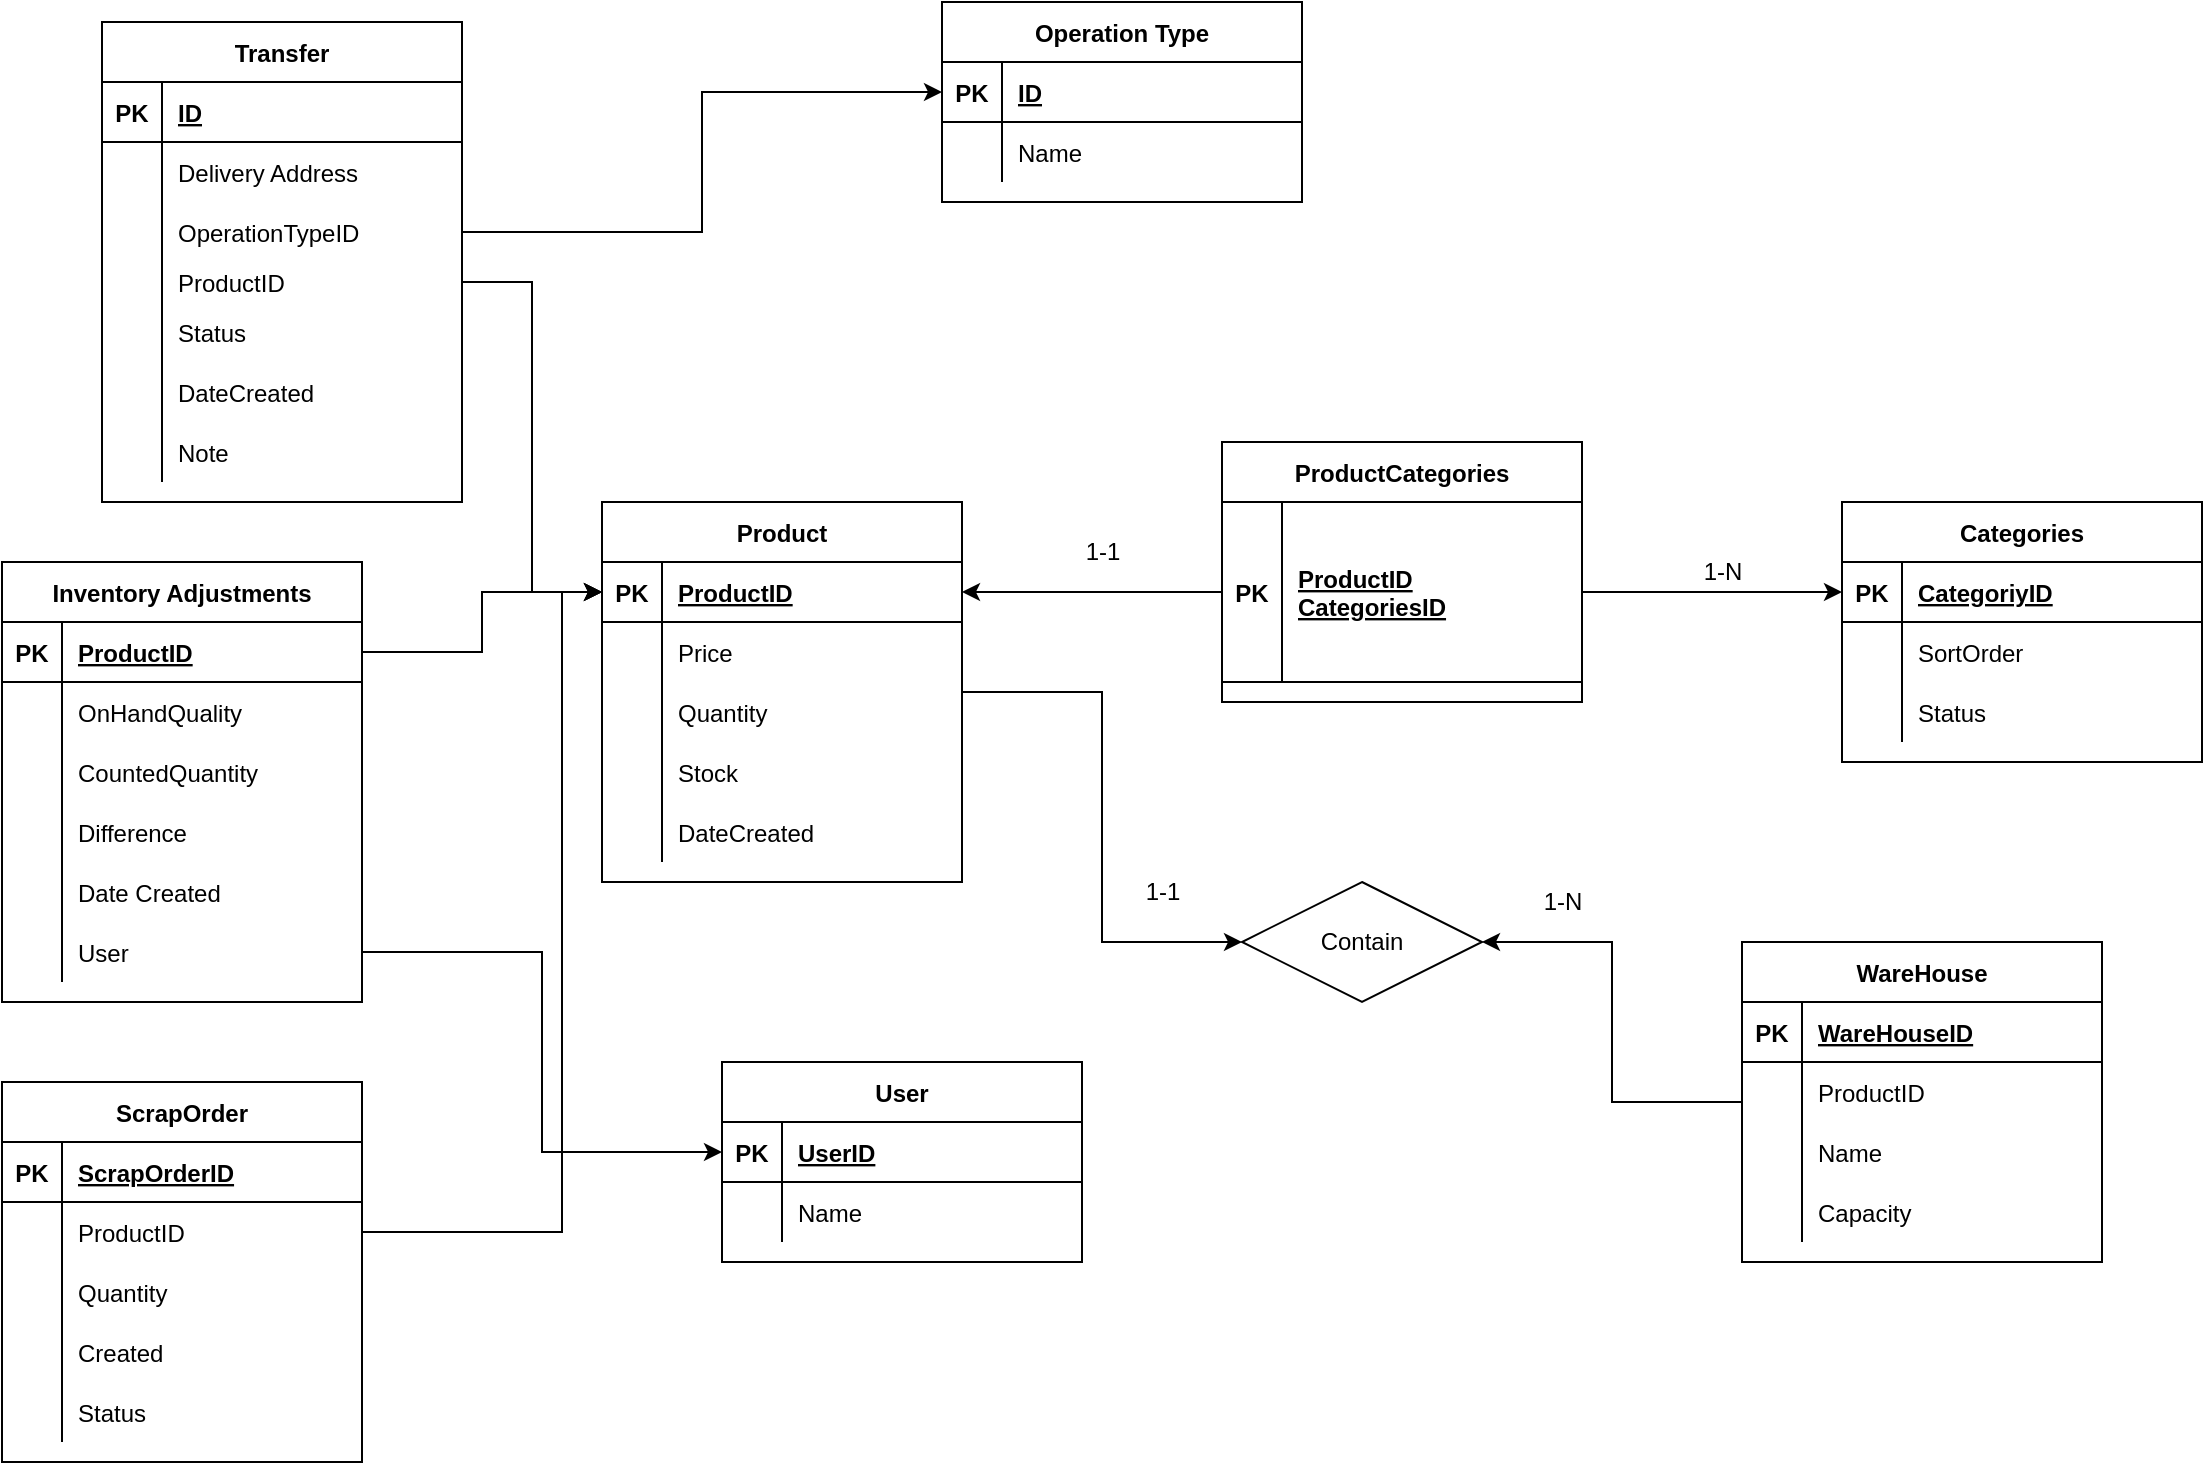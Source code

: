 <mxfile version="19.0.3" type="device"><diagram id="zwz9bFQvqmn-wnGpYsgc" name="Page-1"><mxGraphModel dx="1221" dy="754" grid="1" gridSize="10" guides="1" tooltips="1" connect="1" arrows="1" fold="1" page="1" pageScale="1" pageWidth="827" pageHeight="1169" math="0" shadow="0"><root><mxCell id="0"/><mxCell id="1" parent="0"/><mxCell id="fXhhA7bwaZV_pmfe_Nzg-224" style="edgeStyle=orthogonalEdgeStyle;rounded=0;orthogonalLoop=1;jettySize=auto;html=1;entryX=0;entryY=0.5;entryDx=0;entryDy=0;" parent="1" source="fXhhA7bwaZV_pmfe_Nzg-1" target="fXhhA7bwaZV_pmfe_Nzg-222" edge="1"><mxGeometry relative="1" as="geometry"/></mxCell><mxCell id="fXhhA7bwaZV_pmfe_Nzg-1" value="Product" style="shape=table;startSize=30;container=1;collapsible=1;childLayout=tableLayout;fixedRows=1;rowLines=0;fontStyle=1;align=center;resizeLast=1;" parent="1" vertex="1"><mxGeometry x="390" y="250" width="180" height="190" as="geometry"/></mxCell><mxCell id="fXhhA7bwaZV_pmfe_Nzg-2" value="" style="shape=tableRow;horizontal=0;startSize=0;swimlaneHead=0;swimlaneBody=0;fillColor=none;collapsible=0;dropTarget=0;points=[[0,0.5],[1,0.5]];portConstraint=eastwest;top=0;left=0;right=0;bottom=1;" parent="fXhhA7bwaZV_pmfe_Nzg-1" vertex="1"><mxGeometry y="30" width="180" height="30" as="geometry"/></mxCell><mxCell id="fXhhA7bwaZV_pmfe_Nzg-3" value="PK" style="shape=partialRectangle;connectable=0;fillColor=none;top=0;left=0;bottom=0;right=0;fontStyle=1;overflow=hidden;" parent="fXhhA7bwaZV_pmfe_Nzg-2" vertex="1"><mxGeometry width="30" height="30" as="geometry"><mxRectangle width="30" height="30" as="alternateBounds"/></mxGeometry></mxCell><mxCell id="fXhhA7bwaZV_pmfe_Nzg-4" value="ProductID" style="shape=partialRectangle;connectable=0;fillColor=none;top=0;left=0;bottom=0;right=0;align=left;spacingLeft=6;fontStyle=5;overflow=hidden;" parent="fXhhA7bwaZV_pmfe_Nzg-2" vertex="1"><mxGeometry x="30" width="150" height="30" as="geometry"><mxRectangle width="150" height="30" as="alternateBounds"/></mxGeometry></mxCell><mxCell id="fXhhA7bwaZV_pmfe_Nzg-5" value="" style="shape=tableRow;horizontal=0;startSize=0;swimlaneHead=0;swimlaneBody=0;fillColor=none;collapsible=0;dropTarget=0;points=[[0,0.5],[1,0.5]];portConstraint=eastwest;top=0;left=0;right=0;bottom=0;" parent="fXhhA7bwaZV_pmfe_Nzg-1" vertex="1"><mxGeometry y="60" width="180" height="30" as="geometry"/></mxCell><mxCell id="fXhhA7bwaZV_pmfe_Nzg-6" value="" style="shape=partialRectangle;connectable=0;fillColor=none;top=0;left=0;bottom=0;right=0;editable=1;overflow=hidden;" parent="fXhhA7bwaZV_pmfe_Nzg-5" vertex="1"><mxGeometry width="30" height="30" as="geometry"><mxRectangle width="30" height="30" as="alternateBounds"/></mxGeometry></mxCell><mxCell id="fXhhA7bwaZV_pmfe_Nzg-7" value="Price" style="shape=partialRectangle;connectable=0;fillColor=none;top=0;left=0;bottom=0;right=0;align=left;spacingLeft=6;overflow=hidden;" parent="fXhhA7bwaZV_pmfe_Nzg-5" vertex="1"><mxGeometry x="30" width="150" height="30" as="geometry"><mxRectangle width="150" height="30" as="alternateBounds"/></mxGeometry></mxCell><mxCell id="fXhhA7bwaZV_pmfe_Nzg-8" value="" style="shape=tableRow;horizontal=0;startSize=0;swimlaneHead=0;swimlaneBody=0;fillColor=none;collapsible=0;dropTarget=0;points=[[0,0.5],[1,0.5]];portConstraint=eastwest;top=0;left=0;right=0;bottom=0;" parent="fXhhA7bwaZV_pmfe_Nzg-1" vertex="1"><mxGeometry y="90" width="180" height="30" as="geometry"/></mxCell><mxCell id="fXhhA7bwaZV_pmfe_Nzg-9" value="" style="shape=partialRectangle;connectable=0;fillColor=none;top=0;left=0;bottom=0;right=0;editable=1;overflow=hidden;" parent="fXhhA7bwaZV_pmfe_Nzg-8" vertex="1"><mxGeometry width="30" height="30" as="geometry"><mxRectangle width="30" height="30" as="alternateBounds"/></mxGeometry></mxCell><mxCell id="fXhhA7bwaZV_pmfe_Nzg-10" value="Quantity" style="shape=partialRectangle;connectable=0;fillColor=none;top=0;left=0;bottom=0;right=0;align=left;spacingLeft=6;overflow=hidden;" parent="fXhhA7bwaZV_pmfe_Nzg-8" vertex="1"><mxGeometry x="30" width="150" height="30" as="geometry"><mxRectangle width="150" height="30" as="alternateBounds"/></mxGeometry></mxCell><mxCell id="fXhhA7bwaZV_pmfe_Nzg-11" value="" style="shape=tableRow;horizontal=0;startSize=0;swimlaneHead=0;swimlaneBody=0;fillColor=none;collapsible=0;dropTarget=0;points=[[0,0.5],[1,0.5]];portConstraint=eastwest;top=0;left=0;right=0;bottom=0;" parent="fXhhA7bwaZV_pmfe_Nzg-1" vertex="1"><mxGeometry y="120" width="180" height="30" as="geometry"/></mxCell><mxCell id="fXhhA7bwaZV_pmfe_Nzg-12" value="" style="shape=partialRectangle;connectable=0;fillColor=none;top=0;left=0;bottom=0;right=0;editable=1;overflow=hidden;" parent="fXhhA7bwaZV_pmfe_Nzg-11" vertex="1"><mxGeometry width="30" height="30" as="geometry"><mxRectangle width="30" height="30" as="alternateBounds"/></mxGeometry></mxCell><mxCell id="fXhhA7bwaZV_pmfe_Nzg-13" value="Stock" style="shape=partialRectangle;connectable=0;fillColor=none;top=0;left=0;bottom=0;right=0;align=left;spacingLeft=6;overflow=hidden;" parent="fXhhA7bwaZV_pmfe_Nzg-11" vertex="1"><mxGeometry x="30" width="150" height="30" as="geometry"><mxRectangle width="150" height="30" as="alternateBounds"/></mxGeometry></mxCell><mxCell id="fXhhA7bwaZV_pmfe_Nzg-118" value="" style="shape=tableRow;horizontal=0;startSize=0;swimlaneHead=0;swimlaneBody=0;fillColor=none;collapsible=0;dropTarget=0;points=[[0,0.5],[1,0.5]];portConstraint=eastwest;top=0;left=0;right=0;bottom=0;" parent="fXhhA7bwaZV_pmfe_Nzg-1" vertex="1"><mxGeometry y="150" width="180" height="30" as="geometry"/></mxCell><mxCell id="fXhhA7bwaZV_pmfe_Nzg-119" value="" style="shape=partialRectangle;connectable=0;fillColor=none;top=0;left=0;bottom=0;right=0;editable=1;overflow=hidden;" parent="fXhhA7bwaZV_pmfe_Nzg-118" vertex="1"><mxGeometry width="30" height="30" as="geometry"><mxRectangle width="30" height="30" as="alternateBounds"/></mxGeometry></mxCell><mxCell id="fXhhA7bwaZV_pmfe_Nzg-120" value="DateCreated" style="shape=partialRectangle;connectable=0;fillColor=none;top=0;left=0;bottom=0;right=0;align=left;spacingLeft=6;overflow=hidden;" parent="fXhhA7bwaZV_pmfe_Nzg-118" vertex="1"><mxGeometry x="30" width="150" height="30" as="geometry"><mxRectangle width="150" height="30" as="alternateBounds"/></mxGeometry></mxCell><mxCell id="fXhhA7bwaZV_pmfe_Nzg-40" value="Transfer" style="shape=table;startSize=30;container=1;collapsible=1;childLayout=tableLayout;fixedRows=1;rowLines=0;fontStyle=1;align=center;resizeLast=1;" parent="1" vertex="1"><mxGeometry x="140" y="10" width="180" height="240" as="geometry"/></mxCell><mxCell id="fXhhA7bwaZV_pmfe_Nzg-41" value="" style="shape=tableRow;horizontal=0;startSize=0;swimlaneHead=0;swimlaneBody=0;fillColor=none;collapsible=0;dropTarget=0;points=[[0,0.5],[1,0.5]];portConstraint=eastwest;top=0;left=0;right=0;bottom=1;" parent="fXhhA7bwaZV_pmfe_Nzg-40" vertex="1"><mxGeometry y="30" width="180" height="30" as="geometry"/></mxCell><mxCell id="fXhhA7bwaZV_pmfe_Nzg-42" value="PK" style="shape=partialRectangle;connectable=0;fillColor=none;top=0;left=0;bottom=0;right=0;fontStyle=1;overflow=hidden;" parent="fXhhA7bwaZV_pmfe_Nzg-41" vertex="1"><mxGeometry width="30" height="30" as="geometry"><mxRectangle width="30" height="30" as="alternateBounds"/></mxGeometry></mxCell><mxCell id="fXhhA7bwaZV_pmfe_Nzg-43" value="ID" style="shape=partialRectangle;connectable=0;fillColor=none;top=0;left=0;bottom=0;right=0;align=left;spacingLeft=6;fontStyle=5;overflow=hidden;" parent="fXhhA7bwaZV_pmfe_Nzg-41" vertex="1"><mxGeometry x="30" width="150" height="30" as="geometry"><mxRectangle width="150" height="30" as="alternateBounds"/></mxGeometry></mxCell><mxCell id="fXhhA7bwaZV_pmfe_Nzg-44" value="" style="shape=tableRow;horizontal=0;startSize=0;swimlaneHead=0;swimlaneBody=0;fillColor=none;collapsible=0;dropTarget=0;points=[[0,0.5],[1,0.5]];portConstraint=eastwest;top=0;left=0;right=0;bottom=0;" parent="fXhhA7bwaZV_pmfe_Nzg-40" vertex="1"><mxGeometry y="60" width="180" height="30" as="geometry"/></mxCell><mxCell id="fXhhA7bwaZV_pmfe_Nzg-45" value="" style="shape=partialRectangle;connectable=0;fillColor=none;top=0;left=0;bottom=0;right=0;editable=1;overflow=hidden;" parent="fXhhA7bwaZV_pmfe_Nzg-44" vertex="1"><mxGeometry width="30" height="30" as="geometry"><mxRectangle width="30" height="30" as="alternateBounds"/></mxGeometry></mxCell><mxCell id="fXhhA7bwaZV_pmfe_Nzg-46" value="Delivery Address" style="shape=partialRectangle;connectable=0;fillColor=none;top=0;left=0;bottom=0;right=0;align=left;spacingLeft=6;overflow=hidden;" parent="fXhhA7bwaZV_pmfe_Nzg-44" vertex="1"><mxGeometry x="30" width="150" height="30" as="geometry"><mxRectangle width="150" height="30" as="alternateBounds"/></mxGeometry></mxCell><mxCell id="fXhhA7bwaZV_pmfe_Nzg-47" value="" style="shape=tableRow;horizontal=0;startSize=0;swimlaneHead=0;swimlaneBody=0;fillColor=none;collapsible=0;dropTarget=0;points=[[0,0.5],[1,0.5]];portConstraint=eastwest;top=0;left=0;right=0;bottom=0;" parent="fXhhA7bwaZV_pmfe_Nzg-40" vertex="1"><mxGeometry y="90" width="180" height="30" as="geometry"/></mxCell><mxCell id="fXhhA7bwaZV_pmfe_Nzg-48" value="" style="shape=partialRectangle;connectable=0;fillColor=none;top=0;left=0;bottom=0;right=0;editable=1;overflow=hidden;" parent="fXhhA7bwaZV_pmfe_Nzg-47" vertex="1"><mxGeometry width="30" height="30" as="geometry"><mxRectangle width="30" height="30" as="alternateBounds"/></mxGeometry></mxCell><mxCell id="fXhhA7bwaZV_pmfe_Nzg-49" value="OperationTypeID" style="shape=partialRectangle;connectable=0;fillColor=none;top=0;left=0;bottom=0;right=0;align=left;spacingLeft=6;overflow=hidden;" parent="fXhhA7bwaZV_pmfe_Nzg-47" vertex="1"><mxGeometry x="30" width="150" height="30" as="geometry"><mxRectangle width="150" height="30" as="alternateBounds"/></mxGeometry></mxCell><mxCell id="fXhhA7bwaZV_pmfe_Nzg-50" value="" style="shape=tableRow;horizontal=0;startSize=0;swimlaneHead=0;swimlaneBody=0;fillColor=none;collapsible=0;dropTarget=0;points=[[0,0.5],[1,0.5]];portConstraint=eastwest;top=0;left=0;right=0;bottom=0;" parent="fXhhA7bwaZV_pmfe_Nzg-40" vertex="1"><mxGeometry y="120" width="180" height="20" as="geometry"/></mxCell><mxCell id="fXhhA7bwaZV_pmfe_Nzg-51" value="" style="shape=partialRectangle;connectable=0;fillColor=none;top=0;left=0;bottom=0;right=0;editable=1;overflow=hidden;" parent="fXhhA7bwaZV_pmfe_Nzg-50" vertex="1"><mxGeometry width="30" height="20" as="geometry"><mxRectangle width="30" height="20" as="alternateBounds"/></mxGeometry></mxCell><mxCell id="fXhhA7bwaZV_pmfe_Nzg-52" value="ProductID" style="shape=partialRectangle;connectable=0;fillColor=none;top=0;left=0;bottom=0;right=0;align=left;spacingLeft=6;overflow=hidden;" parent="fXhhA7bwaZV_pmfe_Nzg-50" vertex="1"><mxGeometry x="30" width="150" height="20" as="geometry"><mxRectangle width="150" height="20" as="alternateBounds"/></mxGeometry></mxCell><mxCell id="fXhhA7bwaZV_pmfe_Nzg-162" value="" style="shape=tableRow;horizontal=0;startSize=0;swimlaneHead=0;swimlaneBody=0;fillColor=none;collapsible=0;dropTarget=0;points=[[0,0.5],[1,0.5]];portConstraint=eastwest;top=0;left=0;right=0;bottom=0;" parent="fXhhA7bwaZV_pmfe_Nzg-40" vertex="1"><mxGeometry y="140" width="180" height="30" as="geometry"/></mxCell><mxCell id="fXhhA7bwaZV_pmfe_Nzg-163" value="" style="shape=partialRectangle;connectable=0;fillColor=none;top=0;left=0;bottom=0;right=0;editable=1;overflow=hidden;" parent="fXhhA7bwaZV_pmfe_Nzg-162" vertex="1"><mxGeometry width="30" height="30" as="geometry"><mxRectangle width="30" height="30" as="alternateBounds"/></mxGeometry></mxCell><mxCell id="fXhhA7bwaZV_pmfe_Nzg-164" value="Status" style="shape=partialRectangle;connectable=0;fillColor=none;top=0;left=0;bottom=0;right=0;align=left;spacingLeft=6;overflow=hidden;" parent="fXhhA7bwaZV_pmfe_Nzg-162" vertex="1"><mxGeometry x="30" width="150" height="30" as="geometry"><mxRectangle width="150" height="30" as="alternateBounds"/></mxGeometry></mxCell><mxCell id="fXhhA7bwaZV_pmfe_Nzg-165" value="" style="shape=tableRow;horizontal=0;startSize=0;swimlaneHead=0;swimlaneBody=0;fillColor=none;collapsible=0;dropTarget=0;points=[[0,0.5],[1,0.5]];portConstraint=eastwest;top=0;left=0;right=0;bottom=0;" parent="fXhhA7bwaZV_pmfe_Nzg-40" vertex="1"><mxGeometry y="170" width="180" height="30" as="geometry"/></mxCell><mxCell id="fXhhA7bwaZV_pmfe_Nzg-166" value="" style="shape=partialRectangle;connectable=0;fillColor=none;top=0;left=0;bottom=0;right=0;editable=1;overflow=hidden;" parent="fXhhA7bwaZV_pmfe_Nzg-165" vertex="1"><mxGeometry width="30" height="30" as="geometry"><mxRectangle width="30" height="30" as="alternateBounds"/></mxGeometry></mxCell><mxCell id="fXhhA7bwaZV_pmfe_Nzg-167" value="DateCreated" style="shape=partialRectangle;connectable=0;fillColor=none;top=0;left=0;bottom=0;right=0;align=left;spacingLeft=6;overflow=hidden;" parent="fXhhA7bwaZV_pmfe_Nzg-165" vertex="1"><mxGeometry x="30" width="150" height="30" as="geometry"><mxRectangle width="150" height="30" as="alternateBounds"/></mxGeometry></mxCell><mxCell id="fXhhA7bwaZV_pmfe_Nzg-198" value="" style="shape=tableRow;horizontal=0;startSize=0;swimlaneHead=0;swimlaneBody=0;fillColor=none;collapsible=0;dropTarget=0;points=[[0,0.5],[1,0.5]];portConstraint=eastwest;top=0;left=0;right=0;bottom=0;" parent="fXhhA7bwaZV_pmfe_Nzg-40" vertex="1"><mxGeometry y="200" width="180" height="30" as="geometry"/></mxCell><mxCell id="fXhhA7bwaZV_pmfe_Nzg-199" value="" style="shape=partialRectangle;connectable=0;fillColor=none;top=0;left=0;bottom=0;right=0;editable=1;overflow=hidden;" parent="fXhhA7bwaZV_pmfe_Nzg-198" vertex="1"><mxGeometry width="30" height="30" as="geometry"><mxRectangle width="30" height="30" as="alternateBounds"/></mxGeometry></mxCell><mxCell id="fXhhA7bwaZV_pmfe_Nzg-200" value="Note" style="shape=partialRectangle;connectable=0;fillColor=none;top=0;left=0;bottom=0;right=0;align=left;spacingLeft=6;overflow=hidden;" parent="fXhhA7bwaZV_pmfe_Nzg-198" vertex="1"><mxGeometry x="30" width="150" height="30" as="geometry"><mxRectangle width="150" height="30" as="alternateBounds"/></mxGeometry></mxCell><mxCell id="fXhhA7bwaZV_pmfe_Nzg-53" value="Inventory Adjustments" style="shape=table;startSize=30;container=1;collapsible=1;childLayout=tableLayout;fixedRows=1;rowLines=0;fontStyle=1;align=center;resizeLast=1;" parent="1" vertex="1"><mxGeometry x="90" y="280" width="180" height="220" as="geometry"/></mxCell><mxCell id="fXhhA7bwaZV_pmfe_Nzg-54" value="" style="shape=tableRow;horizontal=0;startSize=0;swimlaneHead=0;swimlaneBody=0;fillColor=none;collapsible=0;dropTarget=0;points=[[0,0.5],[1,0.5]];portConstraint=eastwest;top=0;left=0;right=0;bottom=1;" parent="fXhhA7bwaZV_pmfe_Nzg-53" vertex="1"><mxGeometry y="30" width="180" height="30" as="geometry"/></mxCell><mxCell id="fXhhA7bwaZV_pmfe_Nzg-55" value="PK" style="shape=partialRectangle;connectable=0;fillColor=none;top=0;left=0;bottom=0;right=0;fontStyle=1;overflow=hidden;" parent="fXhhA7bwaZV_pmfe_Nzg-54" vertex="1"><mxGeometry width="30" height="30" as="geometry"><mxRectangle width="30" height="30" as="alternateBounds"/></mxGeometry></mxCell><mxCell id="fXhhA7bwaZV_pmfe_Nzg-56" value="ProductID" style="shape=partialRectangle;connectable=0;fillColor=none;top=0;left=0;bottom=0;right=0;align=left;spacingLeft=6;fontStyle=5;overflow=hidden;" parent="fXhhA7bwaZV_pmfe_Nzg-54" vertex="1"><mxGeometry x="30" width="150" height="30" as="geometry"><mxRectangle width="150" height="30" as="alternateBounds"/></mxGeometry></mxCell><mxCell id="fXhhA7bwaZV_pmfe_Nzg-57" value="" style="shape=tableRow;horizontal=0;startSize=0;swimlaneHead=0;swimlaneBody=0;fillColor=none;collapsible=0;dropTarget=0;points=[[0,0.5],[1,0.5]];portConstraint=eastwest;top=0;left=0;right=0;bottom=0;" parent="fXhhA7bwaZV_pmfe_Nzg-53" vertex="1"><mxGeometry y="60" width="180" height="30" as="geometry"/></mxCell><mxCell id="fXhhA7bwaZV_pmfe_Nzg-58" value="" style="shape=partialRectangle;connectable=0;fillColor=none;top=0;left=0;bottom=0;right=0;editable=1;overflow=hidden;" parent="fXhhA7bwaZV_pmfe_Nzg-57" vertex="1"><mxGeometry width="30" height="30" as="geometry"><mxRectangle width="30" height="30" as="alternateBounds"/></mxGeometry></mxCell><mxCell id="fXhhA7bwaZV_pmfe_Nzg-59" value="OnHandQuality" style="shape=partialRectangle;connectable=0;fillColor=none;top=0;left=0;bottom=0;right=0;align=left;spacingLeft=6;overflow=hidden;" parent="fXhhA7bwaZV_pmfe_Nzg-57" vertex="1"><mxGeometry x="30" width="150" height="30" as="geometry"><mxRectangle width="150" height="30" as="alternateBounds"/></mxGeometry></mxCell><mxCell id="fXhhA7bwaZV_pmfe_Nzg-60" value="" style="shape=tableRow;horizontal=0;startSize=0;swimlaneHead=0;swimlaneBody=0;fillColor=none;collapsible=0;dropTarget=0;points=[[0,0.5],[1,0.5]];portConstraint=eastwest;top=0;left=0;right=0;bottom=0;" parent="fXhhA7bwaZV_pmfe_Nzg-53" vertex="1"><mxGeometry y="90" width="180" height="30" as="geometry"/></mxCell><mxCell id="fXhhA7bwaZV_pmfe_Nzg-61" value="" style="shape=partialRectangle;connectable=0;fillColor=none;top=0;left=0;bottom=0;right=0;editable=1;overflow=hidden;" parent="fXhhA7bwaZV_pmfe_Nzg-60" vertex="1"><mxGeometry width="30" height="30" as="geometry"><mxRectangle width="30" height="30" as="alternateBounds"/></mxGeometry></mxCell><mxCell id="fXhhA7bwaZV_pmfe_Nzg-62" value="CountedQuantity" style="shape=partialRectangle;connectable=0;fillColor=none;top=0;left=0;bottom=0;right=0;align=left;spacingLeft=6;overflow=hidden;" parent="fXhhA7bwaZV_pmfe_Nzg-60" vertex="1"><mxGeometry x="30" width="150" height="30" as="geometry"><mxRectangle width="150" height="30" as="alternateBounds"/></mxGeometry></mxCell><mxCell id="fXhhA7bwaZV_pmfe_Nzg-63" value="" style="shape=tableRow;horizontal=0;startSize=0;swimlaneHead=0;swimlaneBody=0;fillColor=none;collapsible=0;dropTarget=0;points=[[0,0.5],[1,0.5]];portConstraint=eastwest;top=0;left=0;right=0;bottom=0;" parent="fXhhA7bwaZV_pmfe_Nzg-53" vertex="1"><mxGeometry y="120" width="180" height="30" as="geometry"/></mxCell><mxCell id="fXhhA7bwaZV_pmfe_Nzg-64" value="" style="shape=partialRectangle;connectable=0;fillColor=none;top=0;left=0;bottom=0;right=0;editable=1;overflow=hidden;" parent="fXhhA7bwaZV_pmfe_Nzg-63" vertex="1"><mxGeometry width="30" height="30" as="geometry"><mxRectangle width="30" height="30" as="alternateBounds"/></mxGeometry></mxCell><mxCell id="fXhhA7bwaZV_pmfe_Nzg-65" value="Difference" style="shape=partialRectangle;connectable=0;fillColor=none;top=0;left=0;bottom=0;right=0;align=left;spacingLeft=6;overflow=hidden;" parent="fXhhA7bwaZV_pmfe_Nzg-63" vertex="1"><mxGeometry x="30" width="150" height="30" as="geometry"><mxRectangle width="150" height="30" as="alternateBounds"/></mxGeometry></mxCell><mxCell id="fXhhA7bwaZV_pmfe_Nzg-173" value="" style="shape=tableRow;horizontal=0;startSize=0;swimlaneHead=0;swimlaneBody=0;fillColor=none;collapsible=0;dropTarget=0;points=[[0,0.5],[1,0.5]];portConstraint=eastwest;top=0;left=0;right=0;bottom=0;" parent="fXhhA7bwaZV_pmfe_Nzg-53" vertex="1"><mxGeometry y="150" width="180" height="30" as="geometry"/></mxCell><mxCell id="fXhhA7bwaZV_pmfe_Nzg-174" value="" style="shape=partialRectangle;connectable=0;fillColor=none;top=0;left=0;bottom=0;right=0;editable=1;overflow=hidden;" parent="fXhhA7bwaZV_pmfe_Nzg-173" vertex="1"><mxGeometry width="30" height="30" as="geometry"><mxRectangle width="30" height="30" as="alternateBounds"/></mxGeometry></mxCell><mxCell id="fXhhA7bwaZV_pmfe_Nzg-175" value="Date Created" style="shape=partialRectangle;connectable=0;fillColor=none;top=0;left=0;bottom=0;right=0;align=left;spacingLeft=6;overflow=hidden;" parent="fXhhA7bwaZV_pmfe_Nzg-173" vertex="1"><mxGeometry x="30" width="150" height="30" as="geometry"><mxRectangle width="150" height="30" as="alternateBounds"/></mxGeometry></mxCell><mxCell id="fXhhA7bwaZV_pmfe_Nzg-176" value="" style="shape=tableRow;horizontal=0;startSize=0;swimlaneHead=0;swimlaneBody=0;fillColor=none;collapsible=0;dropTarget=0;points=[[0,0.5],[1,0.5]];portConstraint=eastwest;top=0;left=0;right=0;bottom=0;" parent="fXhhA7bwaZV_pmfe_Nzg-53" vertex="1"><mxGeometry y="180" width="180" height="30" as="geometry"/></mxCell><mxCell id="fXhhA7bwaZV_pmfe_Nzg-177" value="" style="shape=partialRectangle;connectable=0;fillColor=none;top=0;left=0;bottom=0;right=0;editable=1;overflow=hidden;" parent="fXhhA7bwaZV_pmfe_Nzg-176" vertex="1"><mxGeometry width="30" height="30" as="geometry"><mxRectangle width="30" height="30" as="alternateBounds"/></mxGeometry></mxCell><mxCell id="fXhhA7bwaZV_pmfe_Nzg-178" value="User" style="shape=partialRectangle;connectable=0;fillColor=none;top=0;left=0;bottom=0;right=0;align=left;spacingLeft=6;overflow=hidden;" parent="fXhhA7bwaZV_pmfe_Nzg-176" vertex="1"><mxGeometry x="30" width="150" height="30" as="geometry"><mxRectangle width="150" height="30" as="alternateBounds"/></mxGeometry></mxCell><mxCell id="fXhhA7bwaZV_pmfe_Nzg-66" value="ScrapOrder" style="shape=table;startSize=30;container=1;collapsible=1;childLayout=tableLayout;fixedRows=1;rowLines=0;fontStyle=1;align=center;resizeLast=1;" parent="1" vertex="1"><mxGeometry x="90" y="540" width="180" height="190" as="geometry"/></mxCell><mxCell id="fXhhA7bwaZV_pmfe_Nzg-67" value="" style="shape=tableRow;horizontal=0;startSize=0;swimlaneHead=0;swimlaneBody=0;fillColor=none;collapsible=0;dropTarget=0;points=[[0,0.5],[1,0.5]];portConstraint=eastwest;top=0;left=0;right=0;bottom=1;" parent="fXhhA7bwaZV_pmfe_Nzg-66" vertex="1"><mxGeometry y="30" width="180" height="30" as="geometry"/></mxCell><mxCell id="fXhhA7bwaZV_pmfe_Nzg-68" value="PK" style="shape=partialRectangle;connectable=0;fillColor=none;top=0;left=0;bottom=0;right=0;fontStyle=1;overflow=hidden;" parent="fXhhA7bwaZV_pmfe_Nzg-67" vertex="1"><mxGeometry width="30" height="30" as="geometry"><mxRectangle width="30" height="30" as="alternateBounds"/></mxGeometry></mxCell><mxCell id="fXhhA7bwaZV_pmfe_Nzg-69" value="ScrapOrderID" style="shape=partialRectangle;connectable=0;fillColor=none;top=0;left=0;bottom=0;right=0;align=left;spacingLeft=6;fontStyle=5;overflow=hidden;" parent="fXhhA7bwaZV_pmfe_Nzg-67" vertex="1"><mxGeometry x="30" width="150" height="30" as="geometry"><mxRectangle width="150" height="30" as="alternateBounds"/></mxGeometry></mxCell><mxCell id="fXhhA7bwaZV_pmfe_Nzg-70" value="" style="shape=tableRow;horizontal=0;startSize=0;swimlaneHead=0;swimlaneBody=0;fillColor=none;collapsible=0;dropTarget=0;points=[[0,0.5],[1,0.5]];portConstraint=eastwest;top=0;left=0;right=0;bottom=0;" parent="fXhhA7bwaZV_pmfe_Nzg-66" vertex="1"><mxGeometry y="60" width="180" height="30" as="geometry"/></mxCell><mxCell id="fXhhA7bwaZV_pmfe_Nzg-71" value="" style="shape=partialRectangle;connectable=0;fillColor=none;top=0;left=0;bottom=0;right=0;editable=1;overflow=hidden;" parent="fXhhA7bwaZV_pmfe_Nzg-70" vertex="1"><mxGeometry width="30" height="30" as="geometry"><mxRectangle width="30" height="30" as="alternateBounds"/></mxGeometry></mxCell><mxCell id="fXhhA7bwaZV_pmfe_Nzg-72" value="ProductID" style="shape=partialRectangle;connectable=0;fillColor=none;top=0;left=0;bottom=0;right=0;align=left;spacingLeft=6;overflow=hidden;" parent="fXhhA7bwaZV_pmfe_Nzg-70" vertex="1"><mxGeometry x="30" width="150" height="30" as="geometry"><mxRectangle width="150" height="30" as="alternateBounds"/></mxGeometry></mxCell><mxCell id="fXhhA7bwaZV_pmfe_Nzg-73" value="" style="shape=tableRow;horizontal=0;startSize=0;swimlaneHead=0;swimlaneBody=0;fillColor=none;collapsible=0;dropTarget=0;points=[[0,0.5],[1,0.5]];portConstraint=eastwest;top=0;left=0;right=0;bottom=0;" parent="fXhhA7bwaZV_pmfe_Nzg-66" vertex="1"><mxGeometry y="90" width="180" height="30" as="geometry"/></mxCell><mxCell id="fXhhA7bwaZV_pmfe_Nzg-74" value="" style="shape=partialRectangle;connectable=0;fillColor=none;top=0;left=0;bottom=0;right=0;editable=1;overflow=hidden;" parent="fXhhA7bwaZV_pmfe_Nzg-73" vertex="1"><mxGeometry width="30" height="30" as="geometry"><mxRectangle width="30" height="30" as="alternateBounds"/></mxGeometry></mxCell><mxCell id="fXhhA7bwaZV_pmfe_Nzg-75" value="Quantity" style="shape=partialRectangle;connectable=0;fillColor=none;top=0;left=0;bottom=0;right=0;align=left;spacingLeft=6;overflow=hidden;" parent="fXhhA7bwaZV_pmfe_Nzg-73" vertex="1"><mxGeometry x="30" width="150" height="30" as="geometry"><mxRectangle width="150" height="30" as="alternateBounds"/></mxGeometry></mxCell><mxCell id="fXhhA7bwaZV_pmfe_Nzg-76" value="" style="shape=tableRow;horizontal=0;startSize=0;swimlaneHead=0;swimlaneBody=0;fillColor=none;collapsible=0;dropTarget=0;points=[[0,0.5],[1,0.5]];portConstraint=eastwest;top=0;left=0;right=0;bottom=0;" parent="fXhhA7bwaZV_pmfe_Nzg-66" vertex="1"><mxGeometry y="120" width="180" height="30" as="geometry"/></mxCell><mxCell id="fXhhA7bwaZV_pmfe_Nzg-77" value="" style="shape=partialRectangle;connectable=0;fillColor=none;top=0;left=0;bottom=0;right=0;editable=1;overflow=hidden;" parent="fXhhA7bwaZV_pmfe_Nzg-76" vertex="1"><mxGeometry width="30" height="30" as="geometry"><mxRectangle width="30" height="30" as="alternateBounds"/></mxGeometry></mxCell><mxCell id="fXhhA7bwaZV_pmfe_Nzg-78" value="Created " style="shape=partialRectangle;connectable=0;fillColor=none;top=0;left=0;bottom=0;right=0;align=left;spacingLeft=6;overflow=hidden;" parent="fXhhA7bwaZV_pmfe_Nzg-76" vertex="1"><mxGeometry x="30" width="150" height="30" as="geometry"><mxRectangle width="150" height="30" as="alternateBounds"/></mxGeometry></mxCell><mxCell id="fXhhA7bwaZV_pmfe_Nzg-170" value="" style="shape=tableRow;horizontal=0;startSize=0;swimlaneHead=0;swimlaneBody=0;fillColor=none;collapsible=0;dropTarget=0;points=[[0,0.5],[1,0.5]];portConstraint=eastwest;top=0;left=0;right=0;bottom=0;" parent="fXhhA7bwaZV_pmfe_Nzg-66" vertex="1"><mxGeometry y="150" width="180" height="30" as="geometry"/></mxCell><mxCell id="fXhhA7bwaZV_pmfe_Nzg-171" value="" style="shape=partialRectangle;connectable=0;fillColor=none;top=0;left=0;bottom=0;right=0;editable=1;overflow=hidden;" parent="fXhhA7bwaZV_pmfe_Nzg-170" vertex="1"><mxGeometry width="30" height="30" as="geometry"><mxRectangle width="30" height="30" as="alternateBounds"/></mxGeometry></mxCell><mxCell id="fXhhA7bwaZV_pmfe_Nzg-172" value="Status" style="shape=partialRectangle;connectable=0;fillColor=none;top=0;left=0;bottom=0;right=0;align=left;spacingLeft=6;overflow=hidden;" parent="fXhhA7bwaZV_pmfe_Nzg-170" vertex="1"><mxGeometry x="30" width="150" height="30" as="geometry"><mxRectangle width="150" height="30" as="alternateBounds"/></mxGeometry></mxCell><mxCell id="fXhhA7bwaZV_pmfe_Nzg-79" value="Operation Type" style="shape=table;startSize=30;container=1;collapsible=1;childLayout=tableLayout;fixedRows=1;rowLines=0;fontStyle=1;align=center;resizeLast=1;" parent="1" vertex="1"><mxGeometry x="560" width="180" height="100" as="geometry"/></mxCell><mxCell id="fXhhA7bwaZV_pmfe_Nzg-80" value="" style="shape=tableRow;horizontal=0;startSize=0;swimlaneHead=0;swimlaneBody=0;fillColor=none;collapsible=0;dropTarget=0;points=[[0,0.5],[1,0.5]];portConstraint=eastwest;top=0;left=0;right=0;bottom=1;" parent="fXhhA7bwaZV_pmfe_Nzg-79" vertex="1"><mxGeometry y="30" width="180" height="30" as="geometry"/></mxCell><mxCell id="fXhhA7bwaZV_pmfe_Nzg-81" value="PK" style="shape=partialRectangle;connectable=0;fillColor=none;top=0;left=0;bottom=0;right=0;fontStyle=1;overflow=hidden;" parent="fXhhA7bwaZV_pmfe_Nzg-80" vertex="1"><mxGeometry width="30" height="30" as="geometry"><mxRectangle width="30" height="30" as="alternateBounds"/></mxGeometry></mxCell><mxCell id="fXhhA7bwaZV_pmfe_Nzg-82" value="ID" style="shape=partialRectangle;connectable=0;fillColor=none;top=0;left=0;bottom=0;right=0;align=left;spacingLeft=6;fontStyle=5;overflow=hidden;" parent="fXhhA7bwaZV_pmfe_Nzg-80" vertex="1"><mxGeometry x="30" width="150" height="30" as="geometry"><mxRectangle width="150" height="30" as="alternateBounds"/></mxGeometry></mxCell><mxCell id="fXhhA7bwaZV_pmfe_Nzg-83" value="" style="shape=tableRow;horizontal=0;startSize=0;swimlaneHead=0;swimlaneBody=0;fillColor=none;collapsible=0;dropTarget=0;points=[[0,0.5],[1,0.5]];portConstraint=eastwest;top=0;left=0;right=0;bottom=0;" parent="fXhhA7bwaZV_pmfe_Nzg-79" vertex="1"><mxGeometry y="60" width="180" height="30" as="geometry"/></mxCell><mxCell id="fXhhA7bwaZV_pmfe_Nzg-84" value="" style="shape=partialRectangle;connectable=0;fillColor=none;top=0;left=0;bottom=0;right=0;editable=1;overflow=hidden;" parent="fXhhA7bwaZV_pmfe_Nzg-83" vertex="1"><mxGeometry width="30" height="30" as="geometry"><mxRectangle width="30" height="30" as="alternateBounds"/></mxGeometry></mxCell><mxCell id="fXhhA7bwaZV_pmfe_Nzg-85" value="Name" style="shape=partialRectangle;connectable=0;fillColor=none;top=0;left=0;bottom=0;right=0;align=left;spacingLeft=6;overflow=hidden;" parent="fXhhA7bwaZV_pmfe_Nzg-83" vertex="1"><mxGeometry x="30" width="150" height="30" as="geometry"><mxRectangle width="150" height="30" as="alternateBounds"/></mxGeometry></mxCell><mxCell id="fXhhA7bwaZV_pmfe_Nzg-105" value="Categories" style="shape=table;startSize=30;container=1;collapsible=1;childLayout=tableLayout;fixedRows=1;rowLines=0;fontStyle=1;align=center;resizeLast=1;" parent="1" vertex="1"><mxGeometry x="1010" y="250" width="180" height="130" as="geometry"/></mxCell><mxCell id="fXhhA7bwaZV_pmfe_Nzg-106" value="" style="shape=tableRow;horizontal=0;startSize=0;swimlaneHead=0;swimlaneBody=0;fillColor=none;collapsible=0;dropTarget=0;points=[[0,0.5],[1,0.5]];portConstraint=eastwest;top=0;left=0;right=0;bottom=1;" parent="fXhhA7bwaZV_pmfe_Nzg-105" vertex="1"><mxGeometry y="30" width="180" height="30" as="geometry"/></mxCell><mxCell id="fXhhA7bwaZV_pmfe_Nzg-107" value="PK" style="shape=partialRectangle;connectable=0;fillColor=none;top=0;left=0;bottom=0;right=0;fontStyle=1;overflow=hidden;" parent="fXhhA7bwaZV_pmfe_Nzg-106" vertex="1"><mxGeometry width="30" height="30" as="geometry"><mxRectangle width="30" height="30" as="alternateBounds"/></mxGeometry></mxCell><mxCell id="fXhhA7bwaZV_pmfe_Nzg-108" value="CategoriyID" style="shape=partialRectangle;connectable=0;fillColor=none;top=0;left=0;bottom=0;right=0;align=left;spacingLeft=6;fontStyle=5;overflow=hidden;" parent="fXhhA7bwaZV_pmfe_Nzg-106" vertex="1"><mxGeometry x="30" width="150" height="30" as="geometry"><mxRectangle width="150" height="30" as="alternateBounds"/></mxGeometry></mxCell><mxCell id="fXhhA7bwaZV_pmfe_Nzg-109" value="" style="shape=tableRow;horizontal=0;startSize=0;swimlaneHead=0;swimlaneBody=0;fillColor=none;collapsible=0;dropTarget=0;points=[[0,0.5],[1,0.5]];portConstraint=eastwest;top=0;left=0;right=0;bottom=0;" parent="fXhhA7bwaZV_pmfe_Nzg-105" vertex="1"><mxGeometry y="60" width="180" height="30" as="geometry"/></mxCell><mxCell id="fXhhA7bwaZV_pmfe_Nzg-110" value="" style="shape=partialRectangle;connectable=0;fillColor=none;top=0;left=0;bottom=0;right=0;editable=1;overflow=hidden;" parent="fXhhA7bwaZV_pmfe_Nzg-109" vertex="1"><mxGeometry width="30" height="30" as="geometry"><mxRectangle width="30" height="30" as="alternateBounds"/></mxGeometry></mxCell><mxCell id="fXhhA7bwaZV_pmfe_Nzg-111" value="SortOrder" style="shape=partialRectangle;connectable=0;fillColor=none;top=0;left=0;bottom=0;right=0;align=left;spacingLeft=6;overflow=hidden;" parent="fXhhA7bwaZV_pmfe_Nzg-109" vertex="1"><mxGeometry x="30" width="150" height="30" as="geometry"><mxRectangle width="150" height="30" as="alternateBounds"/></mxGeometry></mxCell><mxCell id="fXhhA7bwaZV_pmfe_Nzg-112" value="" style="shape=tableRow;horizontal=0;startSize=0;swimlaneHead=0;swimlaneBody=0;fillColor=none;collapsible=0;dropTarget=0;points=[[0,0.5],[1,0.5]];portConstraint=eastwest;top=0;left=0;right=0;bottom=0;" parent="fXhhA7bwaZV_pmfe_Nzg-105" vertex="1"><mxGeometry y="90" width="180" height="30" as="geometry"/></mxCell><mxCell id="fXhhA7bwaZV_pmfe_Nzg-113" value="" style="shape=partialRectangle;connectable=0;fillColor=none;top=0;left=0;bottom=0;right=0;editable=1;overflow=hidden;" parent="fXhhA7bwaZV_pmfe_Nzg-112" vertex="1"><mxGeometry width="30" height="30" as="geometry"><mxRectangle width="30" height="30" as="alternateBounds"/></mxGeometry></mxCell><mxCell id="fXhhA7bwaZV_pmfe_Nzg-114" value="Status" style="shape=partialRectangle;connectable=0;fillColor=none;top=0;left=0;bottom=0;right=0;align=left;spacingLeft=6;overflow=hidden;" parent="fXhhA7bwaZV_pmfe_Nzg-112" vertex="1"><mxGeometry x="30" width="150" height="30" as="geometry"><mxRectangle width="150" height="30" as="alternateBounds"/></mxGeometry></mxCell><mxCell id="fXhhA7bwaZV_pmfe_Nzg-142" value="ProductCategories" style="shape=table;startSize=30;container=1;collapsible=1;childLayout=tableLayout;fixedRows=1;rowLines=0;fontStyle=1;align=center;resizeLast=1;" parent="1" vertex="1"><mxGeometry x="700" y="220" width="180" height="130" as="geometry"/></mxCell><mxCell id="fXhhA7bwaZV_pmfe_Nzg-143" value="" style="shape=tableRow;horizontal=0;startSize=0;swimlaneHead=0;swimlaneBody=0;fillColor=none;collapsible=0;dropTarget=0;points=[[0,0.5],[1,0.5]];portConstraint=eastwest;top=0;left=0;right=0;bottom=1;" parent="fXhhA7bwaZV_pmfe_Nzg-142" vertex="1"><mxGeometry y="30" width="180" height="90" as="geometry"/></mxCell><mxCell id="fXhhA7bwaZV_pmfe_Nzg-144" value="PK" style="shape=partialRectangle;connectable=0;fillColor=none;top=0;left=0;bottom=0;right=0;fontStyle=1;overflow=hidden;" parent="fXhhA7bwaZV_pmfe_Nzg-143" vertex="1"><mxGeometry width="30" height="90" as="geometry"><mxRectangle width="30" height="90" as="alternateBounds"/></mxGeometry></mxCell><mxCell id="fXhhA7bwaZV_pmfe_Nzg-145" value="ProductID&#10;CategoriesID" style="shape=partialRectangle;connectable=0;fillColor=none;top=0;left=0;bottom=0;right=0;align=left;spacingLeft=6;fontStyle=5;overflow=hidden;" parent="fXhhA7bwaZV_pmfe_Nzg-143" vertex="1"><mxGeometry x="30" width="150" height="90" as="geometry"><mxRectangle width="150" height="90" as="alternateBounds"/></mxGeometry></mxCell><mxCell id="fXhhA7bwaZV_pmfe_Nzg-155" style="edgeStyle=orthogonalEdgeStyle;rounded=0;orthogonalLoop=1;jettySize=auto;html=1;entryX=1;entryY=0.5;entryDx=0;entryDy=0;" parent="1" source="fXhhA7bwaZV_pmfe_Nzg-143" target="fXhhA7bwaZV_pmfe_Nzg-2" edge="1"><mxGeometry relative="1" as="geometry"/></mxCell><mxCell id="fXhhA7bwaZV_pmfe_Nzg-159" style="edgeStyle=orthogonalEdgeStyle;rounded=0;orthogonalLoop=1;jettySize=auto;html=1;entryX=0;entryY=0.5;entryDx=0;entryDy=0;" parent="1" source="fXhhA7bwaZV_pmfe_Nzg-143" target="fXhhA7bwaZV_pmfe_Nzg-106" edge="1"><mxGeometry relative="1" as="geometry"/></mxCell><mxCell id="fXhhA7bwaZV_pmfe_Nzg-160" value="1-N" style="text;html=1;align=center;verticalAlign=middle;resizable=0;points=[];autosize=1;strokeColor=none;fillColor=none;" parent="1" vertex="1"><mxGeometry x="930" y="270" width="40" height="30" as="geometry"/></mxCell><mxCell id="fXhhA7bwaZV_pmfe_Nzg-161" value="1-1" style="text;html=1;align=center;verticalAlign=middle;resizable=0;points=[];autosize=1;strokeColor=none;fillColor=none;" parent="1" vertex="1"><mxGeometry x="620" y="260" width="40" height="30" as="geometry"/></mxCell><mxCell id="fXhhA7bwaZV_pmfe_Nzg-168" style="edgeStyle=orthogonalEdgeStyle;rounded=0;orthogonalLoop=1;jettySize=auto;html=1;entryX=0;entryY=0.5;entryDx=0;entryDy=0;" parent="1" source="fXhhA7bwaZV_pmfe_Nzg-47" target="fXhhA7bwaZV_pmfe_Nzg-80" edge="1"><mxGeometry relative="1" as="geometry"/></mxCell><mxCell id="fXhhA7bwaZV_pmfe_Nzg-169" style="edgeStyle=orthogonalEdgeStyle;rounded=0;orthogonalLoop=1;jettySize=auto;html=1;entryX=0;entryY=0.5;entryDx=0;entryDy=0;" parent="1" source="fXhhA7bwaZV_pmfe_Nzg-50" target="fXhhA7bwaZV_pmfe_Nzg-2" edge="1"><mxGeometry relative="1" as="geometry"/></mxCell><mxCell id="fXhhA7bwaZV_pmfe_Nzg-179" value="User" style="shape=table;startSize=30;container=1;collapsible=1;childLayout=tableLayout;fixedRows=1;rowLines=0;fontStyle=1;align=center;resizeLast=1;" parent="1" vertex="1"><mxGeometry x="450" y="530" width="180" height="100" as="geometry"/></mxCell><mxCell id="fXhhA7bwaZV_pmfe_Nzg-180" value="" style="shape=tableRow;horizontal=0;startSize=0;swimlaneHead=0;swimlaneBody=0;fillColor=none;collapsible=0;dropTarget=0;points=[[0,0.5],[1,0.5]];portConstraint=eastwest;top=0;left=0;right=0;bottom=1;" parent="fXhhA7bwaZV_pmfe_Nzg-179" vertex="1"><mxGeometry y="30" width="180" height="30" as="geometry"/></mxCell><mxCell id="fXhhA7bwaZV_pmfe_Nzg-181" value="PK" style="shape=partialRectangle;connectable=0;fillColor=none;top=0;left=0;bottom=0;right=0;fontStyle=1;overflow=hidden;" parent="fXhhA7bwaZV_pmfe_Nzg-180" vertex="1"><mxGeometry width="30" height="30" as="geometry"><mxRectangle width="30" height="30" as="alternateBounds"/></mxGeometry></mxCell><mxCell id="fXhhA7bwaZV_pmfe_Nzg-182" value="UserID" style="shape=partialRectangle;connectable=0;fillColor=none;top=0;left=0;bottom=0;right=0;align=left;spacingLeft=6;fontStyle=5;overflow=hidden;" parent="fXhhA7bwaZV_pmfe_Nzg-180" vertex="1"><mxGeometry x="30" width="150" height="30" as="geometry"><mxRectangle width="150" height="30" as="alternateBounds"/></mxGeometry></mxCell><mxCell id="fXhhA7bwaZV_pmfe_Nzg-183" value="" style="shape=tableRow;horizontal=0;startSize=0;swimlaneHead=0;swimlaneBody=0;fillColor=none;collapsible=0;dropTarget=0;points=[[0,0.5],[1,0.5]];portConstraint=eastwest;top=0;left=0;right=0;bottom=0;" parent="fXhhA7bwaZV_pmfe_Nzg-179" vertex="1"><mxGeometry y="60" width="180" height="30" as="geometry"/></mxCell><mxCell id="fXhhA7bwaZV_pmfe_Nzg-184" value="" style="shape=partialRectangle;connectable=0;fillColor=none;top=0;left=0;bottom=0;right=0;editable=1;overflow=hidden;" parent="fXhhA7bwaZV_pmfe_Nzg-183" vertex="1"><mxGeometry width="30" height="30" as="geometry"><mxRectangle width="30" height="30" as="alternateBounds"/></mxGeometry></mxCell><mxCell id="fXhhA7bwaZV_pmfe_Nzg-185" value="Name" style="shape=partialRectangle;connectable=0;fillColor=none;top=0;left=0;bottom=0;right=0;align=left;spacingLeft=6;overflow=hidden;" parent="fXhhA7bwaZV_pmfe_Nzg-183" vertex="1"><mxGeometry x="30" width="150" height="30" as="geometry"><mxRectangle width="150" height="30" as="alternateBounds"/></mxGeometry></mxCell><mxCell id="fXhhA7bwaZV_pmfe_Nzg-195" style="edgeStyle=orthogonalEdgeStyle;rounded=0;orthogonalLoop=1;jettySize=auto;html=1;entryX=0;entryY=0.5;entryDx=0;entryDy=0;" parent="1" source="fXhhA7bwaZV_pmfe_Nzg-176" target="fXhhA7bwaZV_pmfe_Nzg-180" edge="1"><mxGeometry relative="1" as="geometry"/></mxCell><mxCell id="fXhhA7bwaZV_pmfe_Nzg-196" style="edgeStyle=orthogonalEdgeStyle;rounded=0;orthogonalLoop=1;jettySize=auto;html=1;entryX=0;entryY=0.5;entryDx=0;entryDy=0;" parent="1" source="fXhhA7bwaZV_pmfe_Nzg-54" target="fXhhA7bwaZV_pmfe_Nzg-2" edge="1"><mxGeometry relative="1" as="geometry"/></mxCell><mxCell id="fXhhA7bwaZV_pmfe_Nzg-197" style="edgeStyle=orthogonalEdgeStyle;rounded=0;orthogonalLoop=1;jettySize=auto;html=1;entryX=0;entryY=0.5;entryDx=0;entryDy=0;" parent="1" source="fXhhA7bwaZV_pmfe_Nzg-70" target="fXhhA7bwaZV_pmfe_Nzg-2" edge="1"><mxGeometry relative="1" as="geometry"><Array as="points"><mxPoint x="370" y="615"/><mxPoint x="370" y="295"/></Array></mxGeometry></mxCell><mxCell id="fXhhA7bwaZV_pmfe_Nzg-223" style="edgeStyle=orthogonalEdgeStyle;rounded=0;orthogonalLoop=1;jettySize=auto;html=1;entryX=1;entryY=0.5;entryDx=0;entryDy=0;" parent="1" source="fXhhA7bwaZV_pmfe_Nzg-201" target="fXhhA7bwaZV_pmfe_Nzg-222" edge="1"><mxGeometry relative="1" as="geometry"/></mxCell><mxCell id="fXhhA7bwaZV_pmfe_Nzg-201" value="WareHouse" style="shape=table;startSize=30;container=1;collapsible=1;childLayout=tableLayout;fixedRows=1;rowLines=0;fontStyle=1;align=center;resizeLast=1;" parent="1" vertex="1"><mxGeometry x="960" y="470" width="180" height="160" as="geometry"/></mxCell><mxCell id="fXhhA7bwaZV_pmfe_Nzg-202" value="" style="shape=tableRow;horizontal=0;startSize=0;swimlaneHead=0;swimlaneBody=0;fillColor=none;collapsible=0;dropTarget=0;points=[[0,0.5],[1,0.5]];portConstraint=eastwest;top=0;left=0;right=0;bottom=1;" parent="fXhhA7bwaZV_pmfe_Nzg-201" vertex="1"><mxGeometry y="30" width="180" height="30" as="geometry"/></mxCell><mxCell id="fXhhA7bwaZV_pmfe_Nzg-203" value="PK" style="shape=partialRectangle;connectable=0;fillColor=none;top=0;left=0;bottom=0;right=0;fontStyle=1;overflow=hidden;" parent="fXhhA7bwaZV_pmfe_Nzg-202" vertex="1"><mxGeometry width="30" height="30" as="geometry"><mxRectangle width="30" height="30" as="alternateBounds"/></mxGeometry></mxCell><mxCell id="fXhhA7bwaZV_pmfe_Nzg-204" value="WareHouseID" style="shape=partialRectangle;connectable=0;fillColor=none;top=0;left=0;bottom=0;right=0;align=left;spacingLeft=6;fontStyle=5;overflow=hidden;" parent="fXhhA7bwaZV_pmfe_Nzg-202" vertex="1"><mxGeometry x="30" width="150" height="30" as="geometry"><mxRectangle width="150" height="30" as="alternateBounds"/></mxGeometry></mxCell><mxCell id="fXhhA7bwaZV_pmfe_Nzg-217" value="" style="shape=tableRow;horizontal=0;startSize=0;swimlaneHead=0;swimlaneBody=0;fillColor=none;collapsible=0;dropTarget=0;points=[[0,0.5],[1,0.5]];portConstraint=eastwest;top=0;left=0;right=0;bottom=0;" parent="fXhhA7bwaZV_pmfe_Nzg-201" vertex="1"><mxGeometry y="60" width="180" height="30" as="geometry"/></mxCell><mxCell id="fXhhA7bwaZV_pmfe_Nzg-218" value="" style="shape=partialRectangle;connectable=0;fillColor=none;top=0;left=0;bottom=0;right=0;editable=1;overflow=hidden;" parent="fXhhA7bwaZV_pmfe_Nzg-217" vertex="1"><mxGeometry width="30" height="30" as="geometry"><mxRectangle width="30" height="30" as="alternateBounds"/></mxGeometry></mxCell><mxCell id="fXhhA7bwaZV_pmfe_Nzg-219" value="ProductID" style="shape=partialRectangle;connectable=0;fillColor=none;top=0;left=0;bottom=0;right=0;align=left;spacingLeft=6;overflow=hidden;" parent="fXhhA7bwaZV_pmfe_Nzg-217" vertex="1"><mxGeometry x="30" width="150" height="30" as="geometry"><mxRectangle width="150" height="30" as="alternateBounds"/></mxGeometry></mxCell><mxCell id="fXhhA7bwaZV_pmfe_Nzg-205" value="" style="shape=tableRow;horizontal=0;startSize=0;swimlaneHead=0;swimlaneBody=0;fillColor=none;collapsible=0;dropTarget=0;points=[[0,0.5],[1,0.5]];portConstraint=eastwest;top=0;left=0;right=0;bottom=0;" parent="fXhhA7bwaZV_pmfe_Nzg-201" vertex="1"><mxGeometry y="90" width="180" height="30" as="geometry"/></mxCell><mxCell id="fXhhA7bwaZV_pmfe_Nzg-206" value="" style="shape=partialRectangle;connectable=0;fillColor=none;top=0;left=0;bottom=0;right=0;editable=1;overflow=hidden;" parent="fXhhA7bwaZV_pmfe_Nzg-205" vertex="1"><mxGeometry width="30" height="30" as="geometry"><mxRectangle width="30" height="30" as="alternateBounds"/></mxGeometry></mxCell><mxCell id="fXhhA7bwaZV_pmfe_Nzg-207" value="Name" style="shape=partialRectangle;connectable=0;fillColor=none;top=0;left=0;bottom=0;right=0;align=left;spacingLeft=6;overflow=hidden;" parent="fXhhA7bwaZV_pmfe_Nzg-205" vertex="1"><mxGeometry x="30" width="150" height="30" as="geometry"><mxRectangle width="150" height="30" as="alternateBounds"/></mxGeometry></mxCell><mxCell id="fXhhA7bwaZV_pmfe_Nzg-208" value="" style="shape=tableRow;horizontal=0;startSize=0;swimlaneHead=0;swimlaneBody=0;fillColor=none;collapsible=0;dropTarget=0;points=[[0,0.5],[1,0.5]];portConstraint=eastwest;top=0;left=0;right=0;bottom=0;" parent="fXhhA7bwaZV_pmfe_Nzg-201" vertex="1"><mxGeometry y="120" width="180" height="30" as="geometry"/></mxCell><mxCell id="fXhhA7bwaZV_pmfe_Nzg-209" value="" style="shape=partialRectangle;connectable=0;fillColor=none;top=0;left=0;bottom=0;right=0;editable=1;overflow=hidden;" parent="fXhhA7bwaZV_pmfe_Nzg-208" vertex="1"><mxGeometry width="30" height="30" as="geometry"><mxRectangle width="30" height="30" as="alternateBounds"/></mxGeometry></mxCell><mxCell id="fXhhA7bwaZV_pmfe_Nzg-210" value="Capacity " style="shape=partialRectangle;connectable=0;fillColor=none;top=0;left=0;bottom=0;right=0;align=left;spacingLeft=6;overflow=hidden;" parent="fXhhA7bwaZV_pmfe_Nzg-208" vertex="1"><mxGeometry x="30" width="150" height="30" as="geometry"><mxRectangle width="150" height="30" as="alternateBounds"/></mxGeometry></mxCell><mxCell id="fXhhA7bwaZV_pmfe_Nzg-222" value="Contain" style="shape=rhombus;perimeter=rhombusPerimeter;whiteSpace=wrap;html=1;align=center;" parent="1" vertex="1"><mxGeometry x="710" y="440" width="120" height="60" as="geometry"/></mxCell><mxCell id="fXhhA7bwaZV_pmfe_Nzg-225" value="1-N" style="text;html=1;align=center;verticalAlign=middle;resizable=0;points=[];autosize=1;strokeColor=none;fillColor=none;" parent="1" vertex="1"><mxGeometry x="850" y="435" width="40" height="30" as="geometry"/></mxCell><mxCell id="fXhhA7bwaZV_pmfe_Nzg-226" value="1-1" style="text;html=1;align=center;verticalAlign=middle;resizable=0;points=[];autosize=1;strokeColor=none;fillColor=none;" parent="1" vertex="1"><mxGeometry x="655" y="435" width="30" height="20" as="geometry"/></mxCell></root></mxGraphModel></diagram></mxfile>